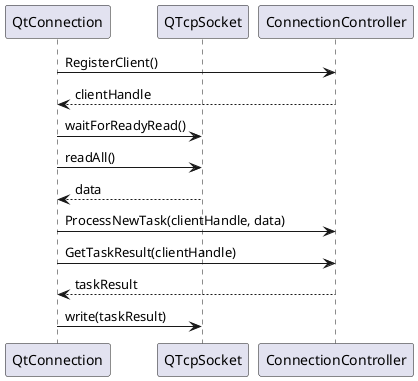 @startuml sequenceServerSide

participant QtConnection as QtConnection
participant QTcpSocket as QTcpSocket 
participant ConnectionController as ConnectionController

QtConnection -> ConnectionController : RegisterClient()
return clientHandle
QtConnection -> QTcpSocket: waitForReadyRead()

QtConnection -> QTcpSocket: readAll()
return data

QtConnection -> ConnectionController: ProcessNewTask(clientHandle, data)

QtConnection -> ConnectionController: GetTaskResult(clientHandle)
return taskResult
QtConnection -> QTcpSocket: write(taskResult)


@enduml